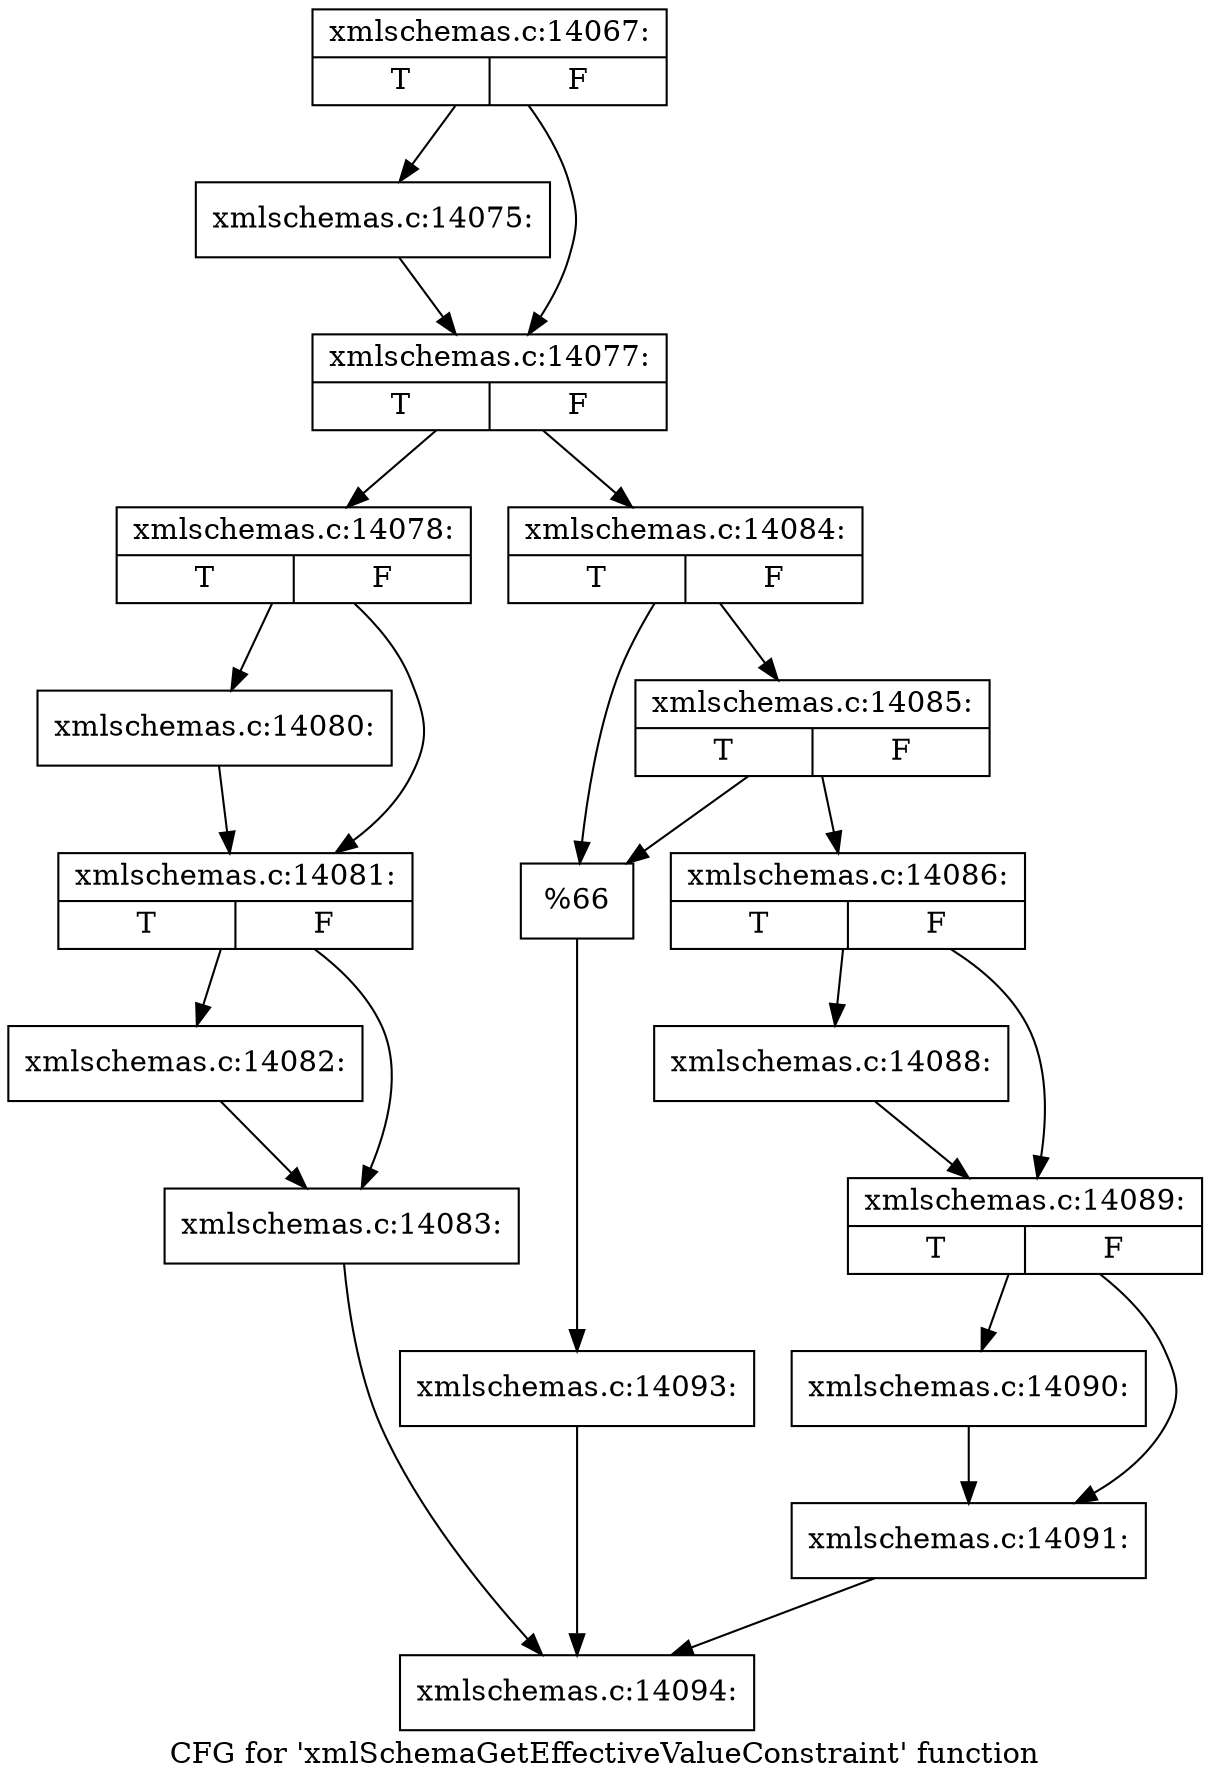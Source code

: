 digraph "CFG for 'xmlSchemaGetEffectiveValueConstraint' function" {
	label="CFG for 'xmlSchemaGetEffectiveValueConstraint' function";

	Node0x55d0264df150 [shape=record,label="{xmlschemas.c:14067:|{<s0>T|<s1>F}}"];
	Node0x55d0264df150 -> Node0x55d0264e0de0;
	Node0x55d0264df150 -> Node0x55d0264e0e30;
	Node0x55d0264e0de0 [shape=record,label="{xmlschemas.c:14075:}"];
	Node0x55d0264e0de0 -> Node0x55d0264e0e30;
	Node0x55d0264e0e30 [shape=record,label="{xmlschemas.c:14077:|{<s0>T|<s1>F}}"];
	Node0x55d0264e0e30 -> Node0x55d0264e1350;
	Node0x55d0264e0e30 -> Node0x55d0264e13f0;
	Node0x55d0264e1350 [shape=record,label="{xmlschemas.c:14078:|{<s0>T|<s1>F}}"];
	Node0x55d0264e1350 -> Node0x55d0264e1a70;
	Node0x55d0264e1350 -> Node0x55d0264e1ac0;
	Node0x55d0264e1a70 [shape=record,label="{xmlschemas.c:14080:}"];
	Node0x55d0264e1a70 -> Node0x55d0264e1ac0;
	Node0x55d0264e1ac0 [shape=record,label="{xmlschemas.c:14081:|{<s0>T|<s1>F}}"];
	Node0x55d0264e1ac0 -> Node0x55d0264e20d0;
	Node0x55d0264e1ac0 -> Node0x55d0264e2120;
	Node0x55d0264e20d0 [shape=record,label="{xmlschemas.c:14082:}"];
	Node0x55d0264e20d0 -> Node0x55d0264e2120;
	Node0x55d0264e2120 [shape=record,label="{xmlschemas.c:14083:}"];
	Node0x55d0264e2120 -> Node0x55d0264df1a0;
	Node0x55d0264e13f0 [shape=record,label="{xmlschemas.c:14084:|{<s0>T|<s1>F}}"];
	Node0x55d0264e13f0 -> Node0x55d0264e2a60;
	Node0x55d0264e13f0 -> Node0x55d0264e2a10;
	Node0x55d0264e2a60 [shape=record,label="{xmlschemas.c:14085:|{<s0>T|<s1>F}}"];
	Node0x55d0264e2a60 -> Node0x55d0264e29c0;
	Node0x55d0264e2a60 -> Node0x55d0264e2a10;
	Node0x55d0264e29c0 [shape=record,label="{xmlschemas.c:14086:|{<s0>T|<s1>F}}"];
	Node0x55d0264e29c0 -> Node0x55d0264e37e0;
	Node0x55d0264e29c0 -> Node0x55d0264e3830;
	Node0x55d0264e37e0 [shape=record,label="{xmlschemas.c:14088:}"];
	Node0x55d0264e37e0 -> Node0x55d0264e3830;
	Node0x55d0264e3830 [shape=record,label="{xmlschemas.c:14089:|{<s0>T|<s1>F}}"];
	Node0x55d0264e3830 -> Node0x55d0264e4010;
	Node0x55d0264e3830 -> Node0x55d0264e4060;
	Node0x55d0264e4010 [shape=record,label="{xmlschemas.c:14090:}"];
	Node0x55d0264e4010 -> Node0x55d0264e4060;
	Node0x55d0264e4060 [shape=record,label="{xmlschemas.c:14091:}"];
	Node0x55d0264e4060 -> Node0x55d0264df1a0;
	Node0x55d0264e2a10 [shape=record,label="{%66}"];
	Node0x55d0264e2a10 -> Node0x55d0264e13a0;
	Node0x55d0264e13a0 [shape=record,label="{xmlschemas.c:14093:}"];
	Node0x55d0264e13a0 -> Node0x55d0264df1a0;
	Node0x55d0264df1a0 [shape=record,label="{xmlschemas.c:14094:}"];
}
